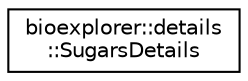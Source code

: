 digraph "Graphical Class Hierarchy"
{
 // LATEX_PDF_SIZE
  edge [fontname="Helvetica",fontsize="10",labelfontname="Helvetica",labelfontsize="10"];
  node [fontname="Helvetica",fontsize="10",shape=record];
  rankdir="LR";
  Node0 [label="bioexplorer::details\l::SugarsDetails",height=0.2,width=0.4,color="black", fillcolor="white", style="filled",URL="$dd/d92/structbioexplorer_1_1details_1_1SugarsDetails.html",tooltip="Data structure describing the glycans."];
}
